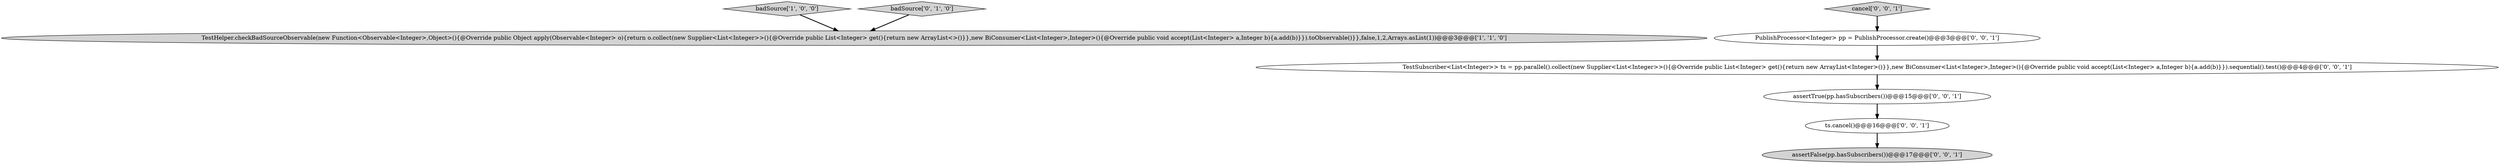 digraph {
1 [style = filled, label = "badSource['1', '0', '0']", fillcolor = lightgray, shape = diamond image = "AAA0AAABBB1BBB"];
5 [style = filled, label = "ts.cancel()@@@16@@@['0', '0', '1']", fillcolor = white, shape = ellipse image = "AAA0AAABBB3BBB"];
3 [style = filled, label = "cancel['0', '0', '1']", fillcolor = lightgray, shape = diamond image = "AAA0AAABBB3BBB"];
4 [style = filled, label = "assertTrue(pp.hasSubscribers())@@@15@@@['0', '0', '1']", fillcolor = white, shape = ellipse image = "AAA0AAABBB3BBB"];
6 [style = filled, label = "PublishProcessor<Integer> pp = PublishProcessor.create()@@@3@@@['0', '0', '1']", fillcolor = white, shape = ellipse image = "AAA0AAABBB3BBB"];
7 [style = filled, label = "TestSubscriber<List<Integer>> ts = pp.parallel().collect(new Supplier<List<Integer>>(){@Override public List<Integer> get(){return new ArrayList<Integer>()}},new BiConsumer<List<Integer>,Integer>(){@Override public void accept(List<Integer> a,Integer b){a.add(b)}}).sequential().test()@@@4@@@['0', '0', '1']", fillcolor = white, shape = ellipse image = "AAA0AAABBB3BBB"];
8 [style = filled, label = "assertFalse(pp.hasSubscribers())@@@17@@@['0', '0', '1']", fillcolor = lightgray, shape = ellipse image = "AAA0AAABBB3BBB"];
0 [style = filled, label = "TestHelper.checkBadSourceObservable(new Function<Observable<Integer>,Object>(){@Override public Object apply(Observable<Integer> o){return o.collect(new Supplier<List<Integer>>(){@Override public List<Integer> get(){return new ArrayList<>()}},new BiConsumer<List<Integer>,Integer>(){@Override public void accept(List<Integer> a,Integer b){a.add(b)}}).toObservable()}},false,1,2,Arrays.asList(1))@@@3@@@['1', '1', '0']", fillcolor = lightgray, shape = ellipse image = "AAA0AAABBB1BBB"];
2 [style = filled, label = "badSource['0', '1', '0']", fillcolor = lightgray, shape = diamond image = "AAA0AAABBB2BBB"];
5->8 [style = bold, label=""];
3->6 [style = bold, label=""];
2->0 [style = bold, label=""];
1->0 [style = bold, label=""];
7->4 [style = bold, label=""];
6->7 [style = bold, label=""];
4->5 [style = bold, label=""];
}
